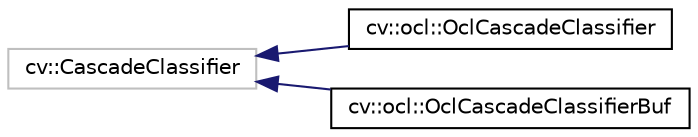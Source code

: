 digraph "Graphical Class Hierarchy"
{
 // LATEX_PDF_SIZE
  edge [fontname="Helvetica",fontsize="10",labelfontname="Helvetica",labelfontsize="10"];
  node [fontname="Helvetica",fontsize="10",shape=record];
  rankdir="LR";
  Node0 [label="cv::CascadeClassifier",height=0.2,width=0.4,color="grey75", fillcolor="white", style="filled",tooltip=" "];
  Node0 -> Node1 [dir="back",color="midnightblue",fontsize="10",style="solid",fontname="Helvetica"];
  Node1 [label="cv::ocl::OclCascadeClassifier",height=0.2,width=0.4,color="black", fillcolor="white", style="filled",URL="$classcv_1_1ocl_1_1_ocl_cascade_classifier.html",tooltip=" "];
  Node0 -> Node2 [dir="back",color="midnightblue",fontsize="10",style="solid",fontname="Helvetica"];
  Node2 [label="cv::ocl::OclCascadeClassifierBuf",height=0.2,width=0.4,color="black", fillcolor="white", style="filled",URL="$classcv_1_1ocl_1_1_ocl_cascade_classifier_buf.html",tooltip=" "];
}
